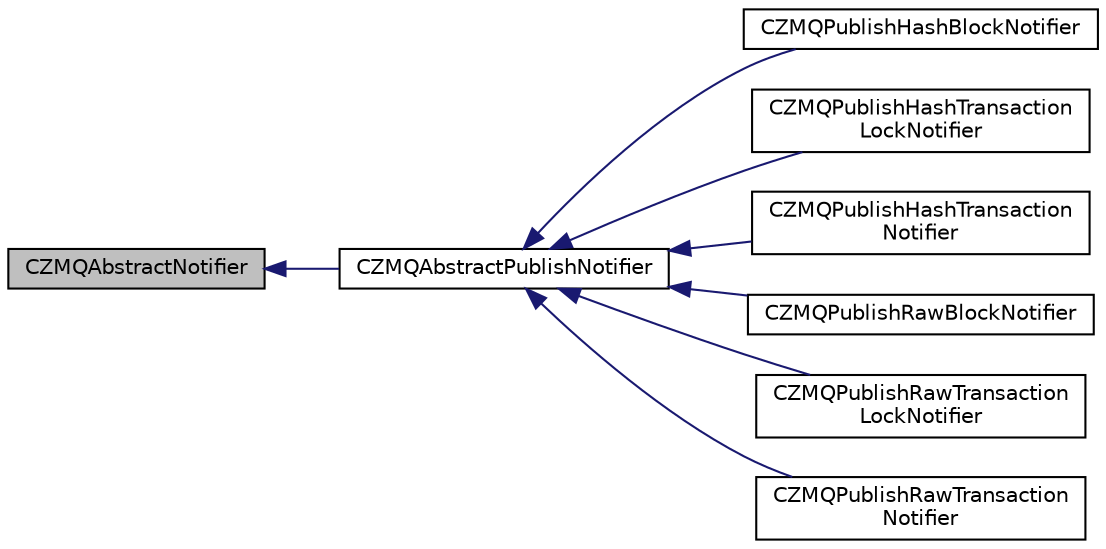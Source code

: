 digraph "CZMQAbstractNotifier"
{
 // LATEX_PDF_SIZE
  edge [fontname="Helvetica",fontsize="10",labelfontname="Helvetica",labelfontsize="10"];
  node [fontname="Helvetica",fontsize="10",shape=record];
  rankdir="LR";
  Node0 [label="CZMQAbstractNotifier",height=0.2,width=0.4,color="black", fillcolor="grey75", style="filled", fontcolor="black",tooltip=" "];
  Node0 -> Node1 [dir="back",color="midnightblue",fontsize="10",style="solid",fontname="Helvetica"];
  Node1 [label="CZMQAbstractPublishNotifier",height=0.2,width=0.4,color="black", fillcolor="white", style="filled",URL="$class_c_z_m_q_abstract_publish_notifier.html",tooltip=" "];
  Node1 -> Node2 [dir="back",color="midnightblue",fontsize="10",style="solid",fontname="Helvetica"];
  Node2 [label="CZMQPublishHashBlockNotifier",height=0.2,width=0.4,color="black", fillcolor="white", style="filled",URL="$class_c_z_m_q_publish_hash_block_notifier.html",tooltip=" "];
  Node1 -> Node3 [dir="back",color="midnightblue",fontsize="10",style="solid",fontname="Helvetica"];
  Node3 [label="CZMQPublishHashTransaction\lLockNotifier",height=0.2,width=0.4,color="black", fillcolor="white", style="filled",URL="$class_c_z_m_q_publish_hash_transaction_lock_notifier.html",tooltip=" "];
  Node1 -> Node4 [dir="back",color="midnightblue",fontsize="10",style="solid",fontname="Helvetica"];
  Node4 [label="CZMQPublishHashTransaction\lNotifier",height=0.2,width=0.4,color="black", fillcolor="white", style="filled",URL="$class_c_z_m_q_publish_hash_transaction_notifier.html",tooltip=" "];
  Node1 -> Node5 [dir="back",color="midnightblue",fontsize="10",style="solid",fontname="Helvetica"];
  Node5 [label="CZMQPublishRawBlockNotifier",height=0.2,width=0.4,color="black", fillcolor="white", style="filled",URL="$class_c_z_m_q_publish_raw_block_notifier.html",tooltip=" "];
  Node1 -> Node6 [dir="back",color="midnightblue",fontsize="10",style="solid",fontname="Helvetica"];
  Node6 [label="CZMQPublishRawTransaction\lLockNotifier",height=0.2,width=0.4,color="black", fillcolor="white", style="filled",URL="$class_c_z_m_q_publish_raw_transaction_lock_notifier.html",tooltip=" "];
  Node1 -> Node7 [dir="back",color="midnightblue",fontsize="10",style="solid",fontname="Helvetica"];
  Node7 [label="CZMQPublishRawTransaction\lNotifier",height=0.2,width=0.4,color="black", fillcolor="white", style="filled",URL="$class_c_z_m_q_publish_raw_transaction_notifier.html",tooltip=" "];
}
